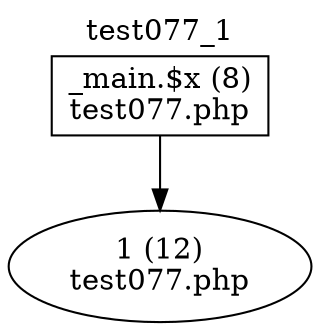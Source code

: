 digraph cfg {
  label="test077_1";
  labelloc=t;
  n1 [shape=box, label="_main.$x (8)\ntest077.php"];
  n2 [shape=ellipse, label="1 (12)\ntest077.php"];
  n1 -> n2;
}
